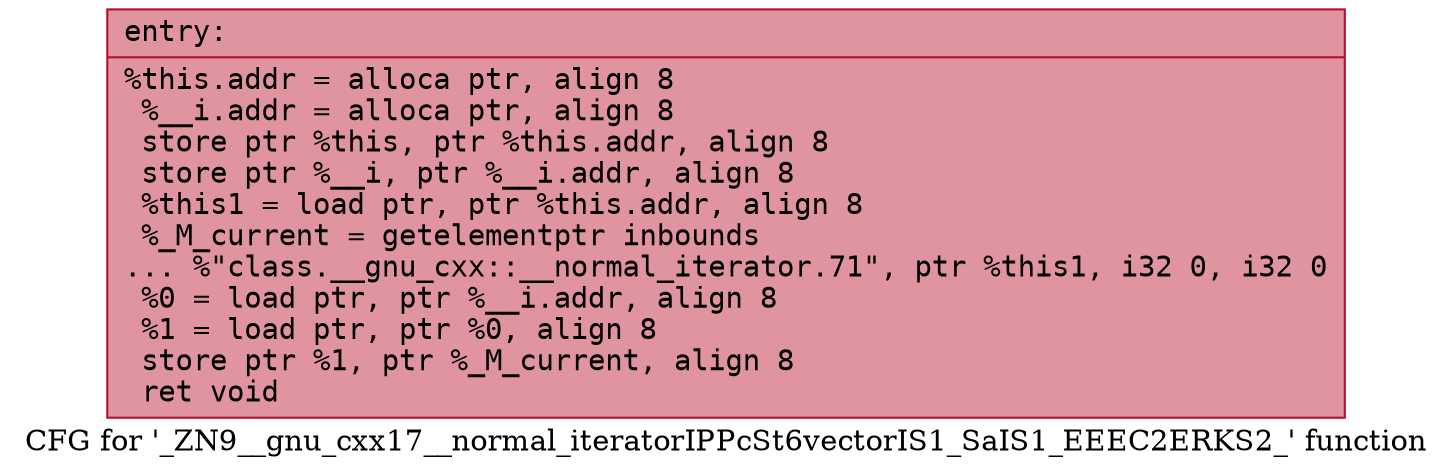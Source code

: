 digraph "CFG for '_ZN9__gnu_cxx17__normal_iteratorIPPcSt6vectorIS1_SaIS1_EEEC2ERKS2_' function" {
	label="CFG for '_ZN9__gnu_cxx17__normal_iteratorIPPcSt6vectorIS1_SaIS1_EEEC2ERKS2_' function";

	Node0x565291e05710 [shape=record,color="#b70d28ff", style=filled, fillcolor="#b70d2870" fontname="Courier",label="{entry:\l|  %this.addr = alloca ptr, align 8\l  %__i.addr = alloca ptr, align 8\l  store ptr %this, ptr %this.addr, align 8\l  store ptr %__i, ptr %__i.addr, align 8\l  %this1 = load ptr, ptr %this.addr, align 8\l  %_M_current = getelementptr inbounds\l... %\"class.__gnu_cxx::__normal_iterator.71\", ptr %this1, i32 0, i32 0\l  %0 = load ptr, ptr %__i.addr, align 8\l  %1 = load ptr, ptr %0, align 8\l  store ptr %1, ptr %_M_current, align 8\l  ret void\l}"];
}
